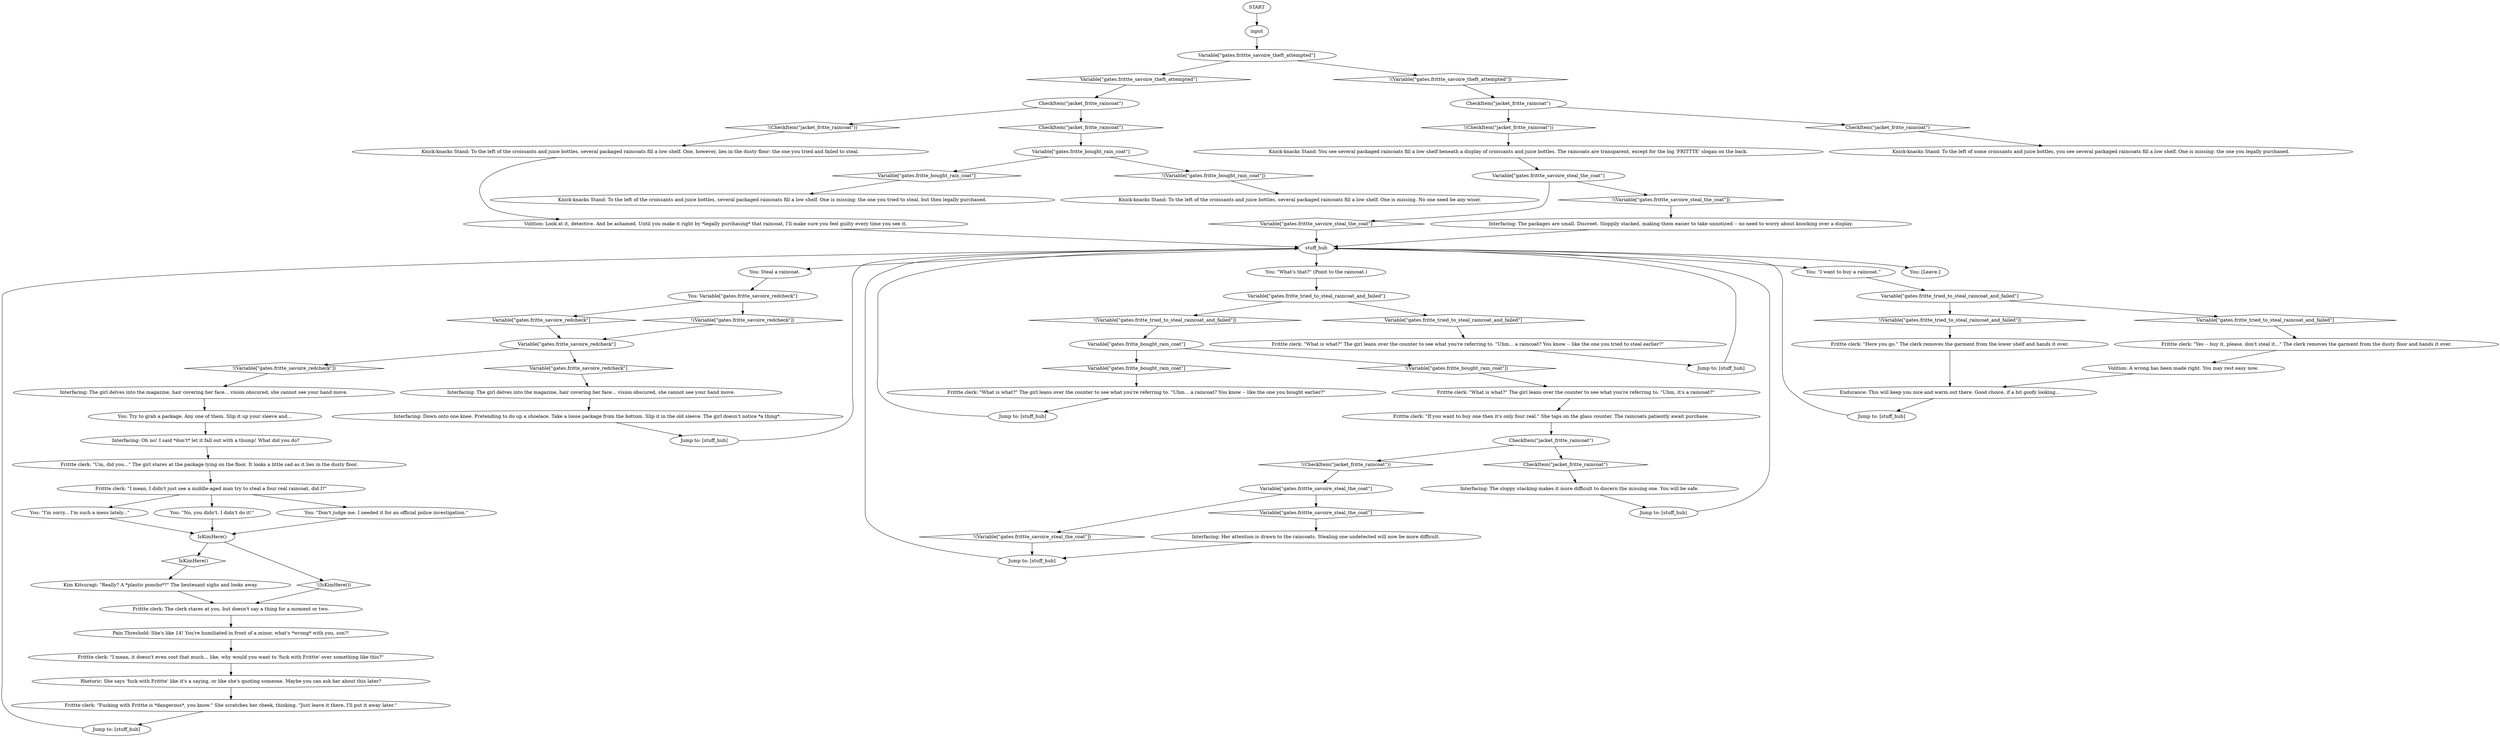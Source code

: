 # FRITTE / KNICK-KNACKS STAND
# The counter.
# ==================================================
digraph G {
	  0 [label="START"];
	  1 [label="input"];
	  2 [label="Frittte clerk: \"I mean, I didn't just see a middle-aged man try to steal a four reál raincoat, did I?\""];
	  3 [label="Variable[\"gates.frittte_savoire_steal_the_coat\"]"];
	  4 [label="Variable[\"gates.frittte_savoire_steal_the_coat\"]", shape=diamond];
	  5 [label="!(Variable[\"gates.frittte_savoire_steal_the_coat\"])", shape=diamond];
	  6 [label="Variable[\"gates.fritte_tried_to_steal_raincoat_and_failed\"]"];
	  7 [label="Variable[\"gates.fritte_tried_to_steal_raincoat_and_failed\"]", shape=diamond];
	  8 [label="!(Variable[\"gates.fritte_tried_to_steal_raincoat_and_failed\"])", shape=diamond];
	  9 [label="CheckItem(\"jacket_fritte_raincoat\")"];
	  10 [label="CheckItem(\"jacket_fritte_raincoat\")", shape=diamond];
	  11 [label="!(CheckItem(\"jacket_fritte_raincoat\"))", shape=diamond];
	  12 [label="You: Try to grab a package. Any one of them. Slip it up your sleeve and..."];
	  13 [label="Knick-knacks Stand: To the left of some croissants and juice bottles, you see several packaged raincoats fill a low shelf. One is missing: the one you legally purchased."];
	  14 [label="Rhetoric: She says 'fuck with Frittte' like it's a saying, or like she's quoting someone. Maybe you can ask her about this later?"];
	  15 [label="You: [Leave.]"];
	  16 [label="You: \"No, you didn't. I didn't do it!\""];
	  17 [label="CheckItem(\"jacket_fritte_raincoat\")"];
	  18 [label="CheckItem(\"jacket_fritte_raincoat\")", shape=diamond];
	  19 [label="!(CheckItem(\"jacket_fritte_raincoat\"))", shape=diamond];
	  20 [label="Knick-knacks Stand: To the left of the croissants and juice bottles, several packaged raincoats fill a low shelf. One is missing. No one need be any wiser."];
	  21 [label="Kim Kitsuragi: \"Really? A *plastic poncho*?\" The lieutenant sighs and looks away."];
	  22 [label="You: Steal a raincoat."];
	  23 [label="You: Variable[\"gates.fritte_savoire_redcheck\"]"];
	  24 [label="Variable[\"gates.fritte_savoire_redcheck\"]", shape=diamond];
	  25 [label="!(Variable[\"gates.fritte_savoire_redcheck\"])", shape=diamond];
	  26 [label="IsKimHere()"];
	  27 [label="IsKimHere()", shape=diamond];
	  28 [label="!(IsKimHere())", shape=diamond];
	  29 [label="Pain Threshold: She's like 14! You're humiliated in front of a minor, what's *wrong* with you, son?!"];
	  30 [label="You: \"Don't judge me. I needed it for an official police investigation.\""];
	  31 [label="Jump to: [stuff_hub]"];
	  32 [label="Jump to: [stuff_hub]"];
	  33 [label="Frittte clerk: \"Fucking with Frittte is *dangerous*, you know.\" She scratches her cheek, thinking. \"Just leave it there, I'll put it away later.\""];
	  34 [label="CheckItem(\"jacket_fritte_raincoat\")"];
	  35 [label="CheckItem(\"jacket_fritte_raincoat\")", shape=diamond];
	  36 [label="!(CheckItem(\"jacket_fritte_raincoat\"))", shape=diamond];
	  37 [label="Knick-knacks Stand: You see several packaged raincoats fill a low shelf beneath a display of croissants and juice bottles. The raincoats are transparent, except for the big 'FRITTTE' slogan on the back."];
	  38 [label="You: \"I want to buy a raincoat.\""];
	  39 [label="Variable[\"gates.fritte_bought_rain_coat\"]"];
	  40 [label="Variable[\"gates.fritte_bought_rain_coat\"]", shape=diamond];
	  41 [label="!(Variable[\"gates.fritte_bought_rain_coat\"])", shape=diamond];
	  42 [label="Variable[\"gates.fritte_tried_to_steal_raincoat_and_failed\"]"];
	  43 [label="Variable[\"gates.fritte_tried_to_steal_raincoat_and_failed\"]", shape=diamond];
	  44 [label="!(Variable[\"gates.fritte_tried_to_steal_raincoat_and_failed\"])", shape=diamond];
	  45 [label="Variable[\"gates.frittte_savoire_theft_attempted\"]"];
	  46 [label="Variable[\"gates.frittte_savoire_theft_attempted\"]", shape=diamond];
	  47 [label="!(Variable[\"gates.frittte_savoire_theft_attempted\"])", shape=diamond];
	  48 [label="Frittte clerk: \"What is what?\" The girl leans over the counter to see what you're referring to. \"Uhm... a raincoat? You know -- like the one you bought earlier?\""];
	  50 [label="Variable[\"gates.fritte_savoire_redcheck\"]"];
	  51 [label="Variable[\"gates.fritte_savoire_redcheck\"]", shape=diamond];
	  52 [label="!(Variable[\"gates.fritte_savoire_redcheck\"])", shape=diamond];
	  53 [label="Jump to: [stuff_hub]"];
	  54 [label="Variable[\"gates.fritte_bought_rain_coat\"]"];
	  55 [label="Variable[\"gates.fritte_bought_rain_coat\"]", shape=diamond];
	  56 [label="!(Variable[\"gates.fritte_bought_rain_coat\"])", shape=diamond];
	  57 [label="Interfacing: The sloppy stacking makes it more difficult to discern the missing one. You will be safe."];
	  58 [label="Interfacing: The girl delves into the magazine, hair covering her face... vision obscured, she cannot see your hand move."];
	  59 [label="Frittte clerk: The clerk stares at you, but doesn't say a thing for a moment or two."];
	  60 [label="Jump to: [stuff_hub]"];
	  61 [label="Jump to: [stuff_hub]"];
	  62 [label="Frittte clerk: \"What is what?\" The girl leans over the counter to see what you're referring to. \"Uhm... a raincoat? You know -- like the one you tried to steal earlier?\""];
	  63 [label="Jump to: [stuff_hub]"];
	  64 [label="Knick-knacks Stand: To the left of the croissants and juice bottles, several packaged raincoats fill a low shelf. One, however, lies in the dusty floor: the one you tried and failed to steal."];
	  65 [label="Frittte clerk: \"What is what?\" The girl leans over the counter to see what you're referring to. \"Uhm, it's a raincoat?\""];
	  66 [label="You: \"I'm sorry... I'm such a mess lately...\""];
	  67 [label="Frittte clerk: \"I mean, it doesn't even cost that much... like, why would you want to 'fuck with Frittte' over something like this?\""];
	  68 [label="Variable[\"gates.frittte_savoire_steal_the_coat\"]"];
	  69 [label="Variable[\"gates.frittte_savoire_steal_the_coat\"]", shape=diamond];
	  70 [label="!(Variable[\"gates.frittte_savoire_steal_the_coat\"])", shape=diamond];
	  71 [label="You: \"What's that?\" (Point to the raincoat.)"];
	  72 [label="Volition: Look at it, detective. And be ashamed. Until you make it right by *legally purchasing* that raincoat, I'll make sure you feel guilty every time you see it."];
	  73 [label="Interfacing: Her attention is drawn to the raincoats. Stealing one undetected will now be more difficult."];
	  74 [label="stuff_hub"];
	  75 [label="Knick-knacks Stand: To the left of the croissants and juice bottles, several packaged raincoats fill a low shelf. One is missing: the one you tried to steal, but then legally purchased."];
	  76 [label="Volition: A wrong has been made right. You may rest easy now."];
	  77 [label="Endurance: This will keep you nice and warm out there. Good choice, if a bit goofy looking..."];
	  78 [label="Interfacing: Down onto one knee. Pretending to do up a shoelace. Take a loose package from the bottom. Slip it in the old sleeve. The girl doesn't notice *a thing*."];
	  79 [label="Frittte clerk: \"Um, did you...\" The girl stares at the package lying on the floor. It looks a little sad as it lies in the dusty floor."];
	  80 [label="Frittte clerk: \"If you want to buy one then it's only four reál.\" She taps on the glass counter. The raincoats patiently await purchase."];
	  81 [label="Jump to: [stuff_hub]"];
	  82 [label="Frittte clerk: \"Yes -- buy it, please, don't steal it...\" The clerk removes the garment from the dusty floor and hands it over."];
	  83 [label="Frittte clerk: \"Here you go.\" The clerk removes the garment from the lower shelf and hands it over."];
	  84 [label="Interfacing: Oh no! I said *don't* let it fall out with a thump! What did you do?"];
	  85 [label="Interfacing: The girl delves into the magazine, hair covering her face... vision obscured, she cannot see your hand move."];
	  86 [label="Interfacing: The packages are small. Discreet. Sloppily stacked, making them easier to take unnoticed -- no need to worry about knocking over a display."];
	  0 -> 1
	  1 -> 45
	  2 -> 16
	  2 -> 66
	  2 -> 30
	  3 -> 4
	  3 -> 5
	  4 -> 74
	  5 -> 86
	  6 -> 8
	  6 -> 7
	  7 -> 82
	  8 -> 83
	  9 -> 10
	  9 -> 11
	  10 -> 57
	  11 -> 68
	  12 -> 84
	  14 -> 33
	  16 -> 26
	  17 -> 18
	  17 -> 19
	  18 -> 13
	  19 -> 37
	  21 -> 59
	  22 -> 23
	  23 -> 24
	  23 -> 25
	  24 -> 50
	  25 -> 50
	  26 -> 27
	  26 -> 28
	  27 -> 21
	  28 -> 59
	  29 -> 67
	  30 -> 26
	  31 -> 74
	  32 -> 74
	  33 -> 31
	  34 -> 35
	  34 -> 36
	  35 -> 54
	  36 -> 64
	  37 -> 3
	  38 -> 6
	  39 -> 40
	  39 -> 41
	  40 -> 48
	  41 -> 65
	  42 -> 43
	  42 -> 44
	  43 -> 62
	  44 -> 39
	  45 -> 46
	  45 -> 47
	  46 -> 34
	  47 -> 17
	  48 -> 61
	  50 -> 51
	  50 -> 52
	  51 -> 58
	  52 -> 85
	  53 -> 74
	  54 -> 56
	  54 -> 55
	  55 -> 75
	  56 -> 20
	  57 -> 63
	  58 -> 78
	  59 -> 29
	  60 -> 74
	  61 -> 74
	  62 -> 81
	  63 -> 74
	  64 -> 72
	  65 -> 80
	  66 -> 26
	  67 -> 14
	  68 -> 69
	  68 -> 70
	  69 -> 73
	  70 -> 32
	  71 -> 42
	  72 -> 74
	  73 -> 32
	  74 -> 22
	  74 -> 15
	  74 -> 38
	  74 -> 71
	  76 -> 77
	  77 -> 60
	  78 -> 53
	  79 -> 2
	  80 -> 9
	  81 -> 74
	  82 -> 76
	  83 -> 77
	  84 -> 79
	  85 -> 12
	  86 -> 74
}

